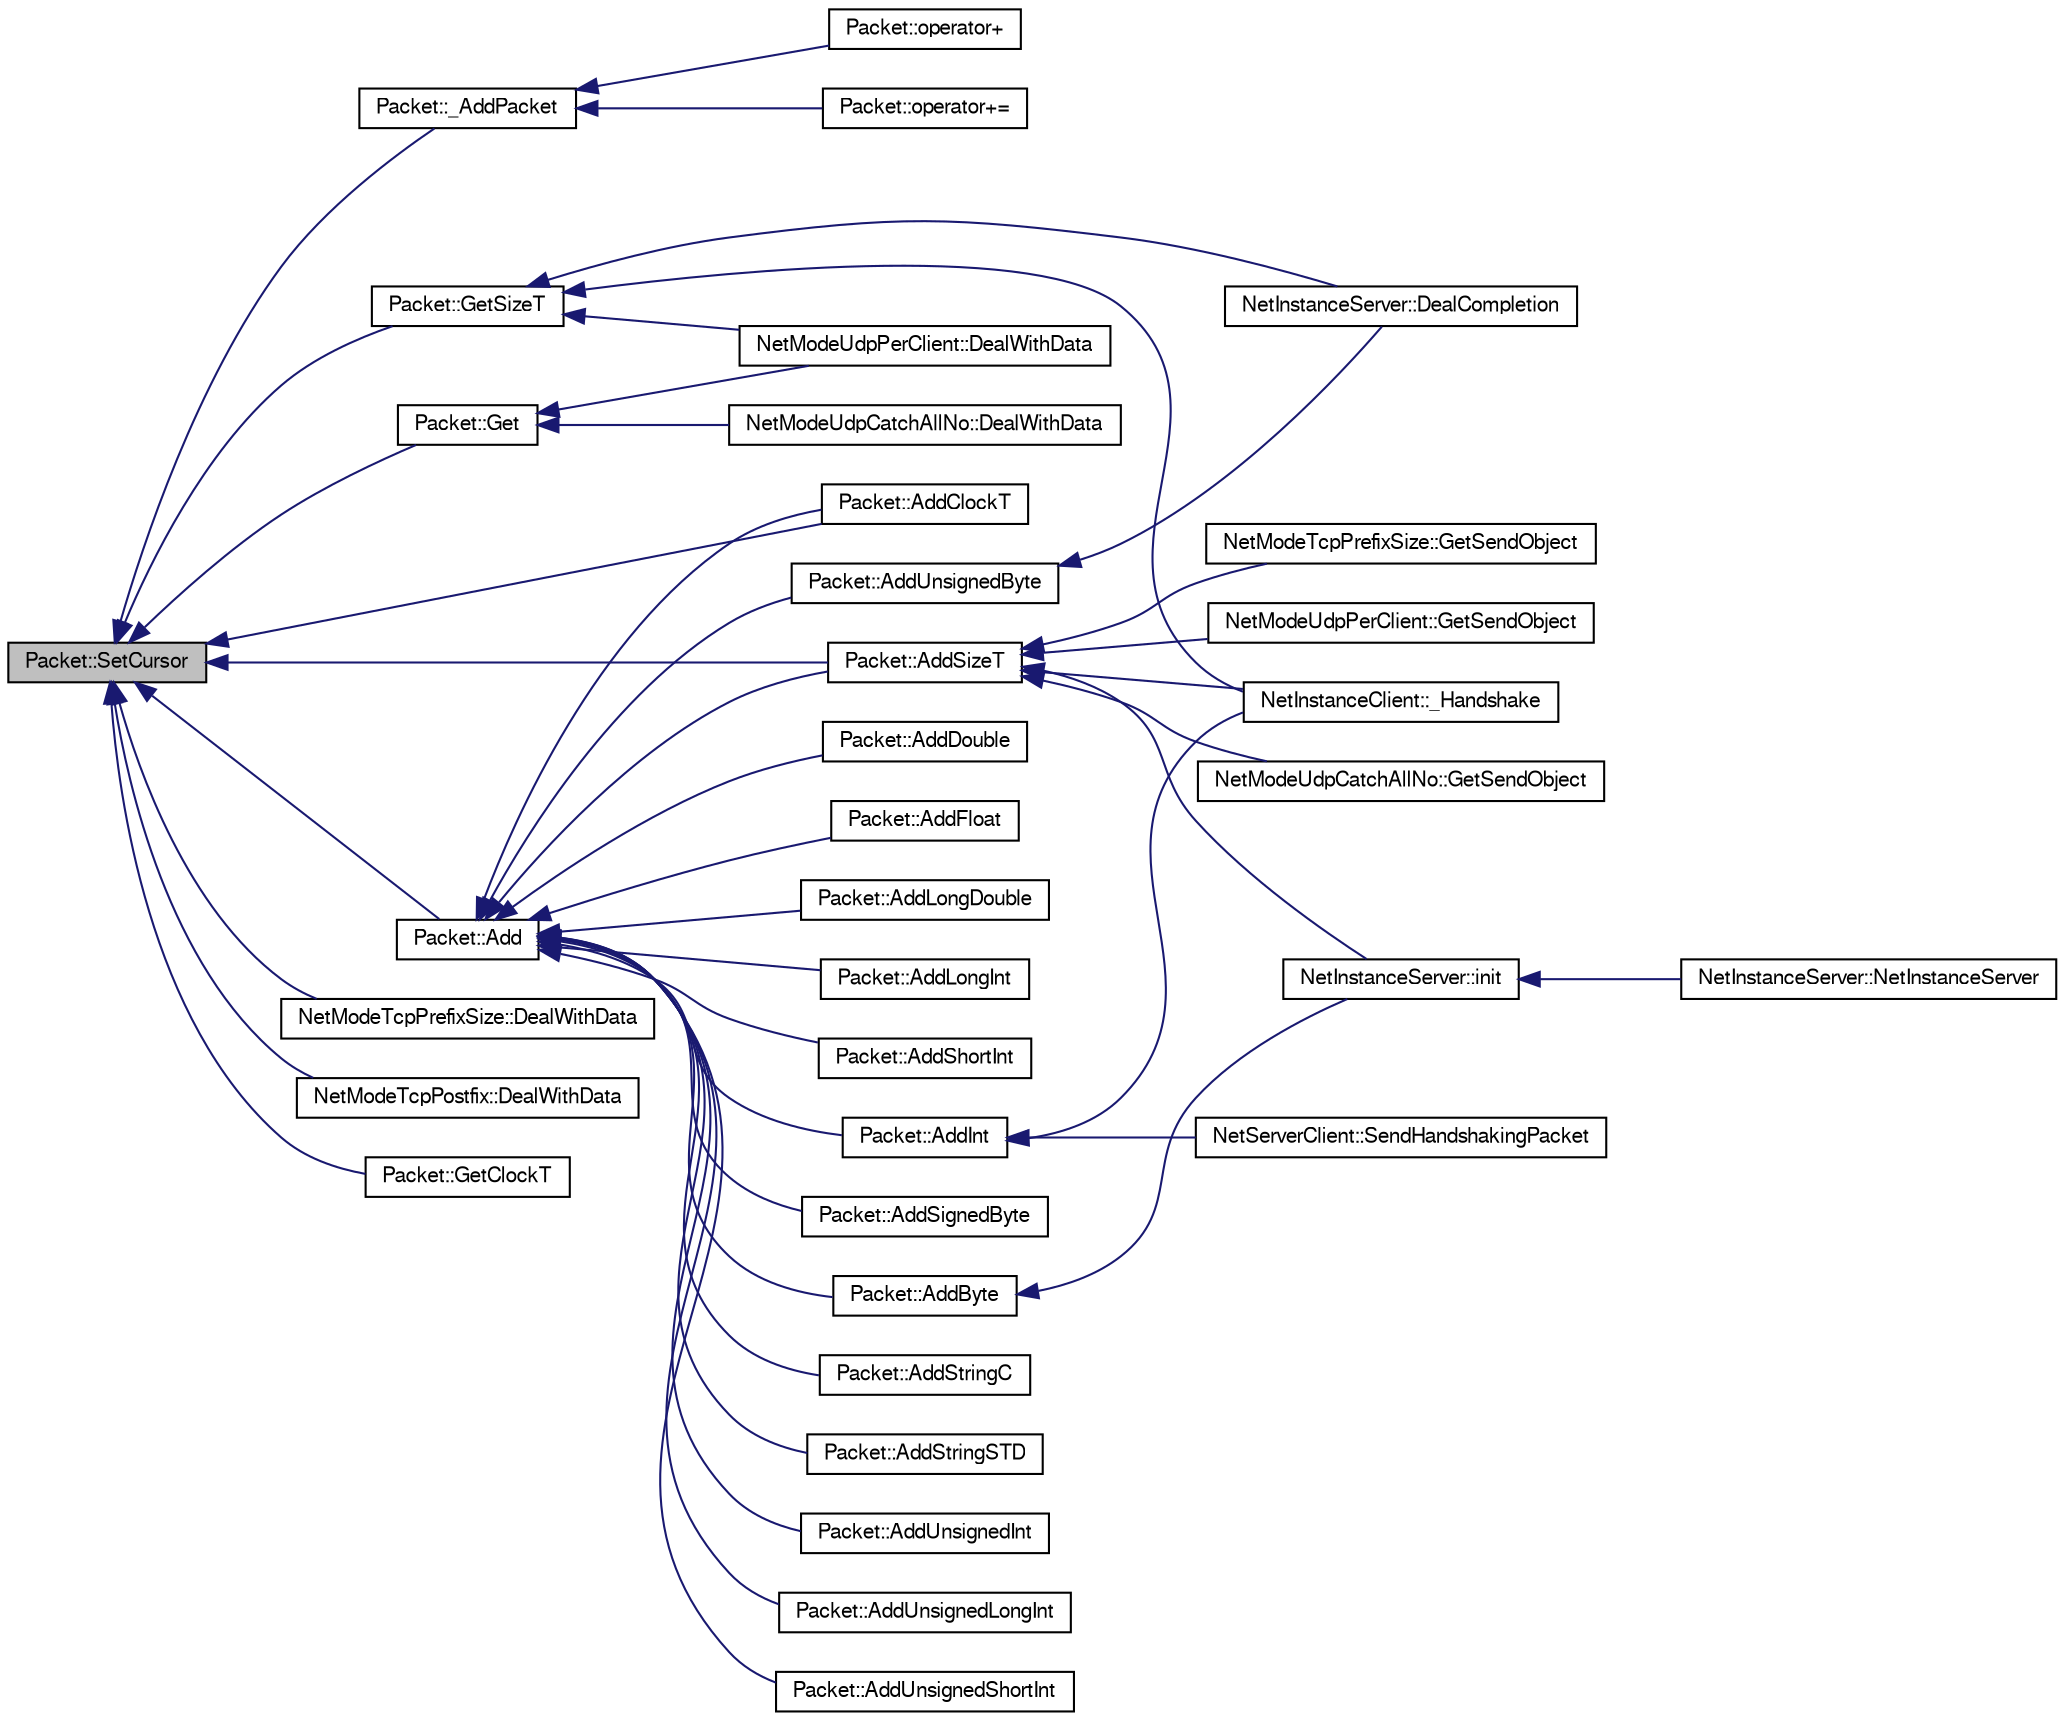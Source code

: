 digraph G
{
  edge [fontname="FreeSans",fontsize="10",labelfontname="FreeSans",labelfontsize="10"];
  node [fontname="FreeSans",fontsize="10",shape=record];
  rankdir=LR;
  Node1 [label="Packet::SetCursor",height=0.2,width=0.4,color="black", fillcolor="grey75", style="filled" fontcolor="black"];
  Node1 -> Node2 [dir=back,color="midnightblue",fontsize="10",style="solid",fontname="FreeSans"];
  Node2 [label="Packet::_AddPacket",height=0.2,width=0.4,color="black", fillcolor="white", style="filled",URL="$class_packet.html#afcc7bfb21d45884b60d26036efa4f6cd"];
  Node2 -> Node3 [dir=back,color="midnightblue",fontsize="10",style="solid",fontname="FreeSans"];
  Node3 [label="Packet::operator+",height=0.2,width=0.4,color="black", fillcolor="white", style="filled",URL="$class_packet.html#a38a52f1b08658b5e1eae979967b02685"];
  Node2 -> Node4 [dir=back,color="midnightblue",fontsize="10",style="solid",fontname="FreeSans"];
  Node4 [label="Packet::operator+=",height=0.2,width=0.4,color="black", fillcolor="white", style="filled",URL="$class_packet.html#a076a46dcad5f13d44ded9efe7b16a938"];
  Node1 -> Node5 [dir=back,color="midnightblue",fontsize="10",style="solid",fontname="FreeSans"];
  Node5 [label="Packet::Add",height=0.2,width=0.4,color="black", fillcolor="white", style="filled",URL="$class_packet.html#accba1853790bff371625b8ab7c262e8e"];
  Node5 -> Node6 [dir=back,color="midnightblue",fontsize="10",style="solid",fontname="FreeSans"];
  Node6 [label="Packet::AddByte",height=0.2,width=0.4,color="black", fillcolor="white", style="filled",URL="$class_packet.html#a2d14071eb6f733381d948e7b66d2638a"];
  Node6 -> Node7 [dir=back,color="midnightblue",fontsize="10",style="solid",fontname="FreeSans"];
  Node7 [label="NetInstanceServer::init",height=0.2,width=0.4,color="black", fillcolor="white", style="filled",URL="$class_net_instance_server.html#aec1cb62dd80e73771a00d0f7a0ad47ba"];
  Node7 -> Node8 [dir=back,color="midnightblue",fontsize="10",style="solid",fontname="FreeSans"];
  Node8 [label="NetInstanceServer::NetInstanceServer",height=0.2,width=0.4,color="black", fillcolor="white", style="filled",URL="$class_net_instance_server.html#afb65fda21c651d12b0027c0c7be3de6a"];
  Node5 -> Node9 [dir=back,color="midnightblue",fontsize="10",style="solid",fontname="FreeSans"];
  Node9 [label="Packet::AddClockT",height=0.2,width=0.4,color="black", fillcolor="white", style="filled",URL="$class_packet.html#a3122eeb38469160ac91459e893d244fc"];
  Node5 -> Node10 [dir=back,color="midnightblue",fontsize="10",style="solid",fontname="FreeSans"];
  Node10 [label="Packet::AddDouble",height=0.2,width=0.4,color="black", fillcolor="white", style="filled",URL="$class_packet.html#a1e237aba0a70afb0b5094663bc71adea"];
  Node5 -> Node11 [dir=back,color="midnightblue",fontsize="10",style="solid",fontname="FreeSans"];
  Node11 [label="Packet::AddFloat",height=0.2,width=0.4,color="black", fillcolor="white", style="filled",URL="$class_packet.html#a2ed356b0fe5adfc224d52c5d4b1b5d2e"];
  Node5 -> Node12 [dir=back,color="midnightblue",fontsize="10",style="solid",fontname="FreeSans"];
  Node12 [label="Packet::AddInt",height=0.2,width=0.4,color="black", fillcolor="white", style="filled",URL="$class_packet.html#aa82c60bdee302200de5d782120444556"];
  Node12 -> Node13 [dir=back,color="midnightblue",fontsize="10",style="solid",fontname="FreeSans"];
  Node13 [label="NetInstanceClient::_Handshake",height=0.2,width=0.4,color="black", fillcolor="white", style="filled",URL="$class_net_instance_client.html#a6e22c2ad45d20637c96205472b36fbd7"];
  Node12 -> Node14 [dir=back,color="midnightblue",fontsize="10",style="solid",fontname="FreeSans"];
  Node14 [label="NetServerClient::SendHandshakingPacket",height=0.2,width=0.4,color="black", fillcolor="white", style="filled",URL="$class_net_server_client.html#a3421b76c89bf79a2f8d6c9b7225aac45"];
  Node5 -> Node15 [dir=back,color="midnightblue",fontsize="10",style="solid",fontname="FreeSans"];
  Node15 [label="Packet::AddLongDouble",height=0.2,width=0.4,color="black", fillcolor="white", style="filled",URL="$class_packet.html#a56d9031db5849ef6c698307cecf51f66"];
  Node5 -> Node16 [dir=back,color="midnightblue",fontsize="10",style="solid",fontname="FreeSans"];
  Node16 [label="Packet::AddLongInt",height=0.2,width=0.4,color="black", fillcolor="white", style="filled",URL="$class_packet.html#a2cf1c859eb38c8bd70cddd15784c3cdf"];
  Node5 -> Node17 [dir=back,color="midnightblue",fontsize="10",style="solid",fontname="FreeSans"];
  Node17 [label="Packet::AddShortInt",height=0.2,width=0.4,color="black", fillcolor="white", style="filled",URL="$class_packet.html#adecd7034cc2c17f7b5f874a76a90296d"];
  Node5 -> Node18 [dir=back,color="midnightblue",fontsize="10",style="solid",fontname="FreeSans"];
  Node18 [label="Packet::AddSignedByte",height=0.2,width=0.4,color="black", fillcolor="white", style="filled",URL="$class_packet.html#aad1adb2adfbff44a8bb6e2e5dd21bba7"];
  Node5 -> Node19 [dir=back,color="midnightblue",fontsize="10",style="solid",fontname="FreeSans"];
  Node19 [label="Packet::AddSizeT",height=0.2,width=0.4,color="black", fillcolor="white", style="filled",URL="$class_packet.html#a791f7b6b352e84b1848a8593e9652fe6"];
  Node19 -> Node13 [dir=back,color="midnightblue",fontsize="10",style="solid",fontname="FreeSans"];
  Node19 -> Node20 [dir=back,color="midnightblue",fontsize="10",style="solid",fontname="FreeSans"];
  Node20 [label="NetModeUdpPerClient::GetSendObject",height=0.2,width=0.4,color="black", fillcolor="white", style="filled",URL="$class_net_mode_udp_per_client.html#a6a6a8cd7ebf9d72760b2f328a64e5a0e"];
  Node19 -> Node21 [dir=back,color="midnightblue",fontsize="10",style="solid",fontname="FreeSans"];
  Node21 [label="NetModeUdpCatchAllNo::GetSendObject",height=0.2,width=0.4,color="black", fillcolor="white", style="filled",URL="$class_net_mode_udp_catch_all_no.html#a32447c9f1e407a509e3b0179f50fab5c"];
  Node19 -> Node22 [dir=back,color="midnightblue",fontsize="10",style="solid",fontname="FreeSans"];
  Node22 [label="NetModeTcpPrefixSize::GetSendObject",height=0.2,width=0.4,color="black", fillcolor="white", style="filled",URL="$class_net_mode_tcp_prefix_size.html#ab1c734f295e365dce076f68a162d169a"];
  Node19 -> Node7 [dir=back,color="midnightblue",fontsize="10",style="solid",fontname="FreeSans"];
  Node5 -> Node23 [dir=back,color="midnightblue",fontsize="10",style="solid",fontname="FreeSans"];
  Node23 [label="Packet::AddStringC",height=0.2,width=0.4,color="black", fillcolor="white", style="filled",URL="$class_packet.html#a24cb4876fab24a4404d2e0f28a7c45ed"];
  Node5 -> Node24 [dir=back,color="midnightblue",fontsize="10",style="solid",fontname="FreeSans"];
  Node24 [label="Packet::AddStringSTD",height=0.2,width=0.4,color="black", fillcolor="white", style="filled",URL="$class_packet.html#a30f187b95a60033a138e3e088815a9d3"];
  Node5 -> Node25 [dir=back,color="midnightblue",fontsize="10",style="solid",fontname="FreeSans"];
  Node25 [label="Packet::AddUnsignedByte",height=0.2,width=0.4,color="black", fillcolor="white", style="filled",URL="$class_packet.html#aaba9c19da4d5a61c136002dac79c6151"];
  Node25 -> Node26 [dir=back,color="midnightblue",fontsize="10",style="solid",fontname="FreeSans"];
  Node26 [label="NetInstanceServer::DealCompletion",height=0.2,width=0.4,color="black", fillcolor="white", style="filled",URL="$class_net_instance_server.html#ab4c3cb083bd951db393538c811d6e4bd"];
  Node5 -> Node27 [dir=back,color="midnightblue",fontsize="10",style="solid",fontname="FreeSans"];
  Node27 [label="Packet::AddUnsignedInt",height=0.2,width=0.4,color="black", fillcolor="white", style="filled",URL="$class_packet.html#af60bf7a66eab04c47c78ebbb0adc9408"];
  Node5 -> Node28 [dir=back,color="midnightblue",fontsize="10",style="solid",fontname="FreeSans"];
  Node28 [label="Packet::AddUnsignedLongInt",height=0.2,width=0.4,color="black", fillcolor="white", style="filled",URL="$class_packet.html#a99c586336c91d894402bd2feda92b4bf"];
  Node5 -> Node29 [dir=back,color="midnightblue",fontsize="10",style="solid",fontname="FreeSans"];
  Node29 [label="Packet::AddUnsignedShortInt",height=0.2,width=0.4,color="black", fillcolor="white", style="filled",URL="$class_packet.html#af5bac33fb227463a4b80c5d1cae500c1"];
  Node1 -> Node9 [dir=back,color="midnightblue",fontsize="10",style="solid",fontname="FreeSans"];
  Node1 -> Node19 [dir=back,color="midnightblue",fontsize="10",style="solid",fontname="FreeSans"];
  Node1 -> Node30 [dir=back,color="midnightblue",fontsize="10",style="solid",fontname="FreeSans"];
  Node30 [label="NetModeTcpPrefixSize::DealWithData",height=0.2,width=0.4,color="black", fillcolor="white", style="filled",URL="$class_net_mode_tcp_prefix_size.html#abd5057023c26ead45d476cf801fbb6ce"];
  Node1 -> Node31 [dir=back,color="midnightblue",fontsize="10",style="solid",fontname="FreeSans"];
  Node31 [label="NetModeTcpPostfix::DealWithData",height=0.2,width=0.4,color="black", fillcolor="white", style="filled",URL="$class_net_mode_tcp_postfix.html#abdbf83ca6a2d99bd37f20fbd731c03f7"];
  Node1 -> Node32 [dir=back,color="midnightblue",fontsize="10",style="solid",fontname="FreeSans"];
  Node32 [label="Packet::Get",height=0.2,width=0.4,color="black", fillcolor="white", style="filled",URL="$class_packet.html#a80e211740ec18468ac623e2a333234e0"];
  Node32 -> Node33 [dir=back,color="midnightblue",fontsize="10",style="solid",fontname="FreeSans"];
  Node33 [label="NetModeUdpPerClient::DealWithData",height=0.2,width=0.4,color="black", fillcolor="white", style="filled",URL="$class_net_mode_udp_per_client.html#a0b24c708977c6a561fa5a2ce9d0f8dde"];
  Node32 -> Node34 [dir=back,color="midnightblue",fontsize="10",style="solid",fontname="FreeSans"];
  Node34 [label="NetModeUdpCatchAllNo::DealWithData",height=0.2,width=0.4,color="black", fillcolor="white", style="filled",URL="$class_net_mode_udp_catch_all_no.html#aff082848085a1e3aba92deda0226d092"];
  Node1 -> Node35 [dir=back,color="midnightblue",fontsize="10",style="solid",fontname="FreeSans"];
  Node35 [label="Packet::GetClockT",height=0.2,width=0.4,color="black", fillcolor="white", style="filled",URL="$class_packet.html#a357ea92c52237847d12fa80f433fb839"];
  Node1 -> Node36 [dir=back,color="midnightblue",fontsize="10",style="solid",fontname="FreeSans"];
  Node36 [label="Packet::GetSizeT",height=0.2,width=0.4,color="black", fillcolor="white", style="filled",URL="$class_packet.html#a27a001a30a7a5c09869f1e1f567e09fa"];
  Node36 -> Node13 [dir=back,color="midnightblue",fontsize="10",style="solid",fontname="FreeSans"];
  Node36 -> Node26 [dir=back,color="midnightblue",fontsize="10",style="solid",fontname="FreeSans"];
  Node36 -> Node33 [dir=back,color="midnightblue",fontsize="10",style="solid",fontname="FreeSans"];
}

